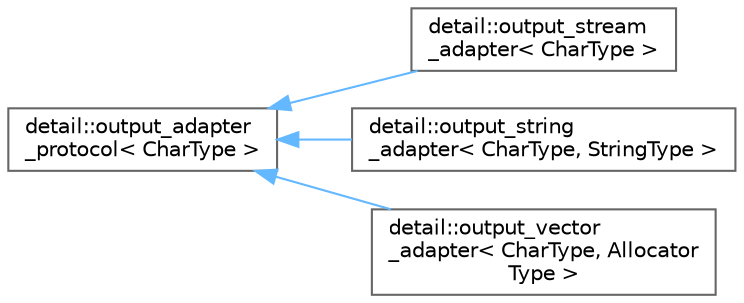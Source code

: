 digraph "Gráfico de jerarquía de clases"
{
 // LATEX_PDF_SIZE
  bgcolor="transparent";
  edge [fontname=Helvetica,fontsize=10,labelfontname=Helvetica,labelfontsize=10];
  node [fontname=Helvetica,fontsize=10,shape=box,height=0.2,width=0.4];
  rankdir="LR";
  Node0 [id="Node000000",label="detail::output_adapter\l_protocol\< CharType \>",height=0.2,width=0.4,color="grey40", fillcolor="white", style="filled",URL="$structdetail_1_1output__adapter__protocol.html",tooltip="abstract output adapter interface"];
  Node0 -> Node1 [id="edge93_Node000000_Node000001",dir="back",color="steelblue1",style="solid",tooltip=" "];
  Node1 [id="Node000001",label="detail::output_stream\l_adapter\< CharType \>",height=0.2,width=0.4,color="grey40", fillcolor="white", style="filled",URL="$classdetail_1_1output__stream__adapter.html",tooltip="output adapter for output streams"];
  Node0 -> Node2 [id="edge94_Node000000_Node000002",dir="back",color="steelblue1",style="solid",tooltip=" "];
  Node2 [id="Node000002",label="detail::output_string\l_adapter\< CharType, StringType \>",height=0.2,width=0.4,color="grey40", fillcolor="white", style="filled",URL="$classdetail_1_1output__string__adapter.html",tooltip="output adapter for basic_string"];
  Node0 -> Node3 [id="edge95_Node000000_Node000003",dir="back",color="steelblue1",style="solid",tooltip=" "];
  Node3 [id="Node000003",label="detail::output_vector\l_adapter\< CharType, Allocator\lType \>",height=0.2,width=0.4,color="grey40", fillcolor="white", style="filled",URL="$classdetail_1_1output__vector__adapter.html",tooltip="output adapter for byte vectors"];
}
